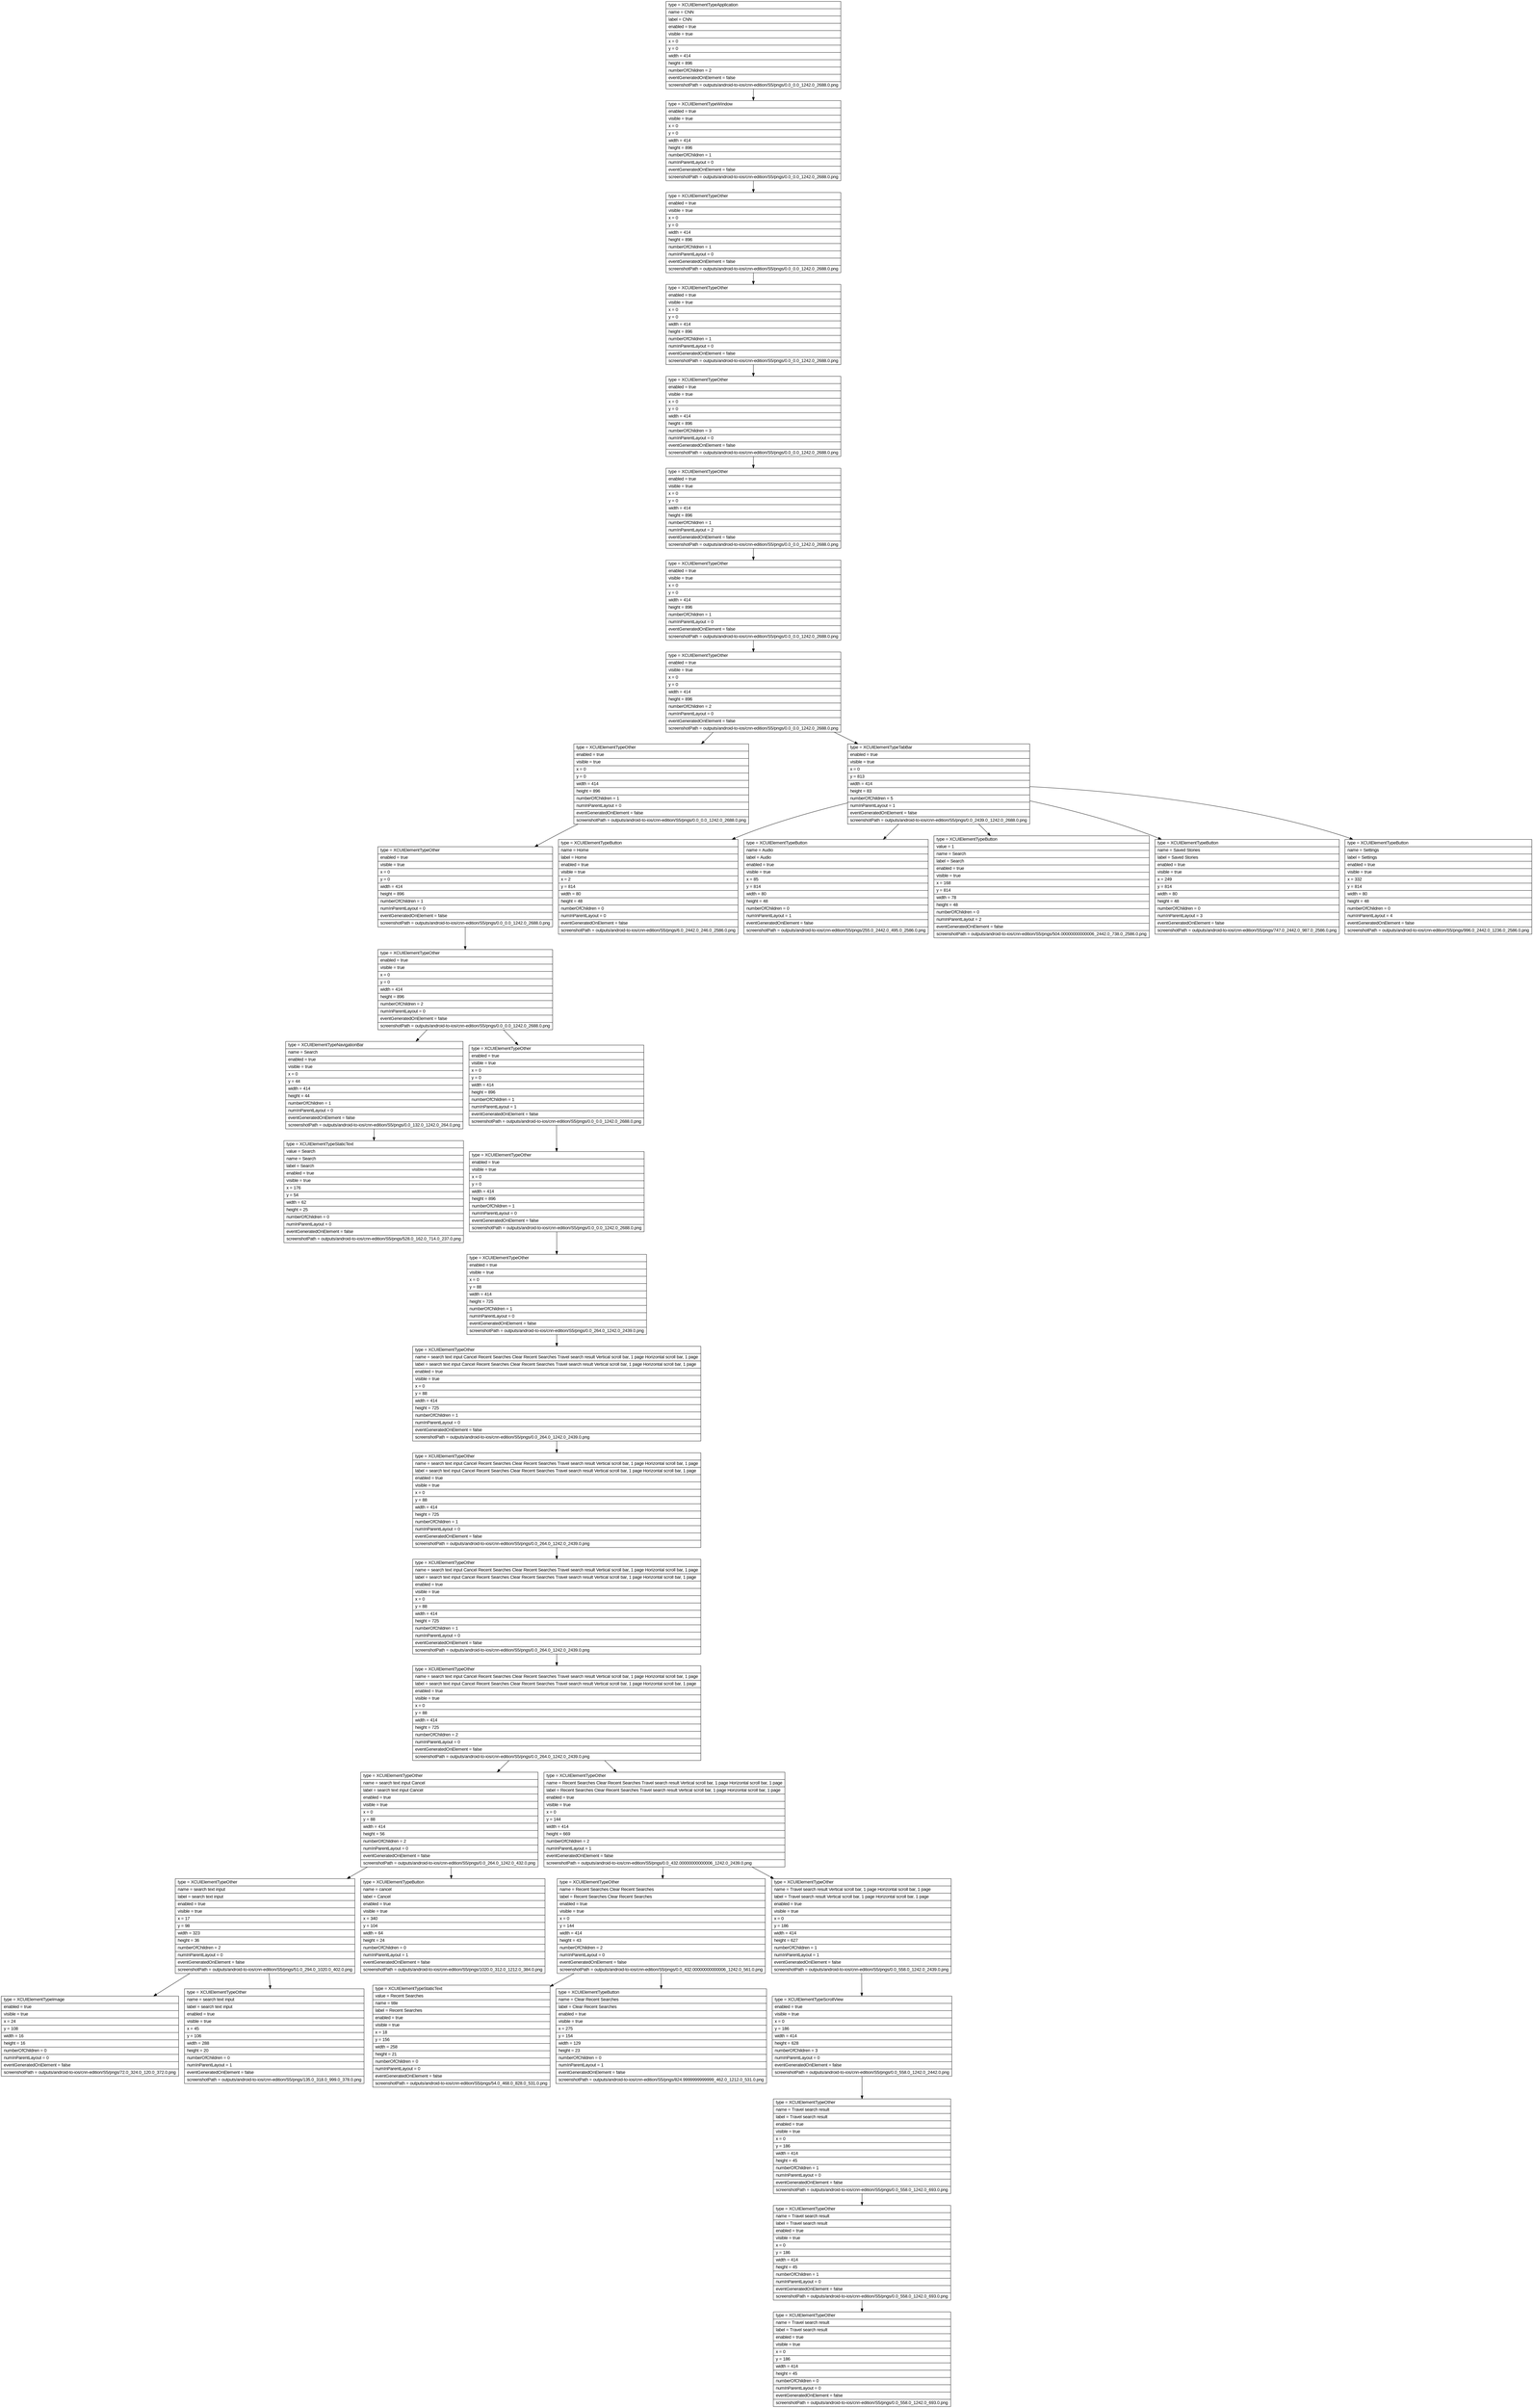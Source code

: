 digraph Layout {

	node [shape=record fontname=Arial];

	0	[label="{type = XCUIElementTypeApplication\l|name = CNN\l|label = CNN\l|enabled = true\l|visible = true\l|x = 0\l|y = 0\l|width = 414\l|height = 896\l|numberOfChildren = 2\l|eventGeneratedOnElement = false \l|screenshotPath = outputs/android-to-ios/cnn-edition/S5/pngs/0.0_0.0_1242.0_2688.0.png\l}"]
	1	[label="{type = XCUIElementTypeWindow\l|enabled = true\l|visible = true\l|x = 0\l|y = 0\l|width = 414\l|height = 896\l|numberOfChildren = 1\l|numInParentLayout = 0\l|eventGeneratedOnElement = false \l|screenshotPath = outputs/android-to-ios/cnn-edition/S5/pngs/0.0_0.0_1242.0_2688.0.png\l}"]
	2	[label="{type = XCUIElementTypeOther\l|enabled = true\l|visible = true\l|x = 0\l|y = 0\l|width = 414\l|height = 896\l|numberOfChildren = 1\l|numInParentLayout = 0\l|eventGeneratedOnElement = false \l|screenshotPath = outputs/android-to-ios/cnn-edition/S5/pngs/0.0_0.0_1242.0_2688.0.png\l}"]
	3	[label="{type = XCUIElementTypeOther\l|enabled = true\l|visible = true\l|x = 0\l|y = 0\l|width = 414\l|height = 896\l|numberOfChildren = 1\l|numInParentLayout = 0\l|eventGeneratedOnElement = false \l|screenshotPath = outputs/android-to-ios/cnn-edition/S5/pngs/0.0_0.0_1242.0_2688.0.png\l}"]
	4	[label="{type = XCUIElementTypeOther\l|enabled = true\l|visible = true\l|x = 0\l|y = 0\l|width = 414\l|height = 896\l|numberOfChildren = 3\l|numInParentLayout = 0\l|eventGeneratedOnElement = false \l|screenshotPath = outputs/android-to-ios/cnn-edition/S5/pngs/0.0_0.0_1242.0_2688.0.png\l}"]
	5	[label="{type = XCUIElementTypeOther\l|enabled = true\l|visible = true\l|x = 0\l|y = 0\l|width = 414\l|height = 896\l|numberOfChildren = 1\l|numInParentLayout = 2\l|eventGeneratedOnElement = false \l|screenshotPath = outputs/android-to-ios/cnn-edition/S5/pngs/0.0_0.0_1242.0_2688.0.png\l}"]
	6	[label="{type = XCUIElementTypeOther\l|enabled = true\l|visible = true\l|x = 0\l|y = 0\l|width = 414\l|height = 896\l|numberOfChildren = 1\l|numInParentLayout = 0\l|eventGeneratedOnElement = false \l|screenshotPath = outputs/android-to-ios/cnn-edition/S5/pngs/0.0_0.0_1242.0_2688.0.png\l}"]
	7	[label="{type = XCUIElementTypeOther\l|enabled = true\l|visible = true\l|x = 0\l|y = 0\l|width = 414\l|height = 896\l|numberOfChildren = 2\l|numInParentLayout = 0\l|eventGeneratedOnElement = false \l|screenshotPath = outputs/android-to-ios/cnn-edition/S5/pngs/0.0_0.0_1242.0_2688.0.png\l}"]
	8	[label="{type = XCUIElementTypeOther\l|enabled = true\l|visible = true\l|x = 0\l|y = 0\l|width = 414\l|height = 896\l|numberOfChildren = 1\l|numInParentLayout = 0\l|eventGeneratedOnElement = false \l|screenshotPath = outputs/android-to-ios/cnn-edition/S5/pngs/0.0_0.0_1242.0_2688.0.png\l}"]
	9	[label="{type = XCUIElementTypeTabBar\l|enabled = true\l|visible = true\l|x = 0\l|y = 813\l|width = 414\l|height = 83\l|numberOfChildren = 5\l|numInParentLayout = 1\l|eventGeneratedOnElement = false \l|screenshotPath = outputs/android-to-ios/cnn-edition/S5/pngs/0.0_2439.0_1242.0_2688.0.png\l}"]
	10	[label="{type = XCUIElementTypeOther\l|enabled = true\l|visible = true\l|x = 0\l|y = 0\l|width = 414\l|height = 896\l|numberOfChildren = 1\l|numInParentLayout = 0\l|eventGeneratedOnElement = false \l|screenshotPath = outputs/android-to-ios/cnn-edition/S5/pngs/0.0_0.0_1242.0_2688.0.png\l}"]
	11	[label="{type = XCUIElementTypeButton\l|name = Home\l|label = Home\l|enabled = true\l|visible = true\l|x = 2\l|y = 814\l|width = 80\l|height = 48\l|numberOfChildren = 0\l|numInParentLayout = 0\l|eventGeneratedOnElement = false \l|screenshotPath = outputs/android-to-ios/cnn-edition/S5/pngs/6.0_2442.0_246.0_2586.0.png\l}"]
	12	[label="{type = XCUIElementTypeButton\l|name = Audio\l|label = Audio\l|enabled = true\l|visible = true\l|x = 85\l|y = 814\l|width = 80\l|height = 48\l|numberOfChildren = 0\l|numInParentLayout = 1\l|eventGeneratedOnElement = false \l|screenshotPath = outputs/android-to-ios/cnn-edition/S5/pngs/255.0_2442.0_495.0_2586.0.png\l}"]
	13	[label="{type = XCUIElementTypeButton\l|value = 1\l|name = Search\l|label = Search\l|enabled = true\l|visible = true\l|x = 168\l|y = 814\l|width = 78\l|height = 48\l|numberOfChildren = 0\l|numInParentLayout = 2\l|eventGeneratedOnElement = false \l|screenshotPath = outputs/android-to-ios/cnn-edition/S5/pngs/504.00000000000006_2442.0_738.0_2586.0.png\l}"]
	14	[label="{type = XCUIElementTypeButton\l|name = Saved Stories\l|label = Saved Stories\l|enabled = true\l|visible = true\l|x = 249\l|y = 814\l|width = 80\l|height = 48\l|numberOfChildren = 0\l|numInParentLayout = 3\l|eventGeneratedOnElement = false \l|screenshotPath = outputs/android-to-ios/cnn-edition/S5/pngs/747.0_2442.0_987.0_2586.0.png\l}"]
	15	[label="{type = XCUIElementTypeButton\l|name = Settings\l|label = Settings\l|enabled = true\l|visible = true\l|x = 332\l|y = 814\l|width = 80\l|height = 48\l|numberOfChildren = 0\l|numInParentLayout = 4\l|eventGeneratedOnElement = false \l|screenshotPath = outputs/android-to-ios/cnn-edition/S5/pngs/996.0_2442.0_1236.0_2586.0.png\l}"]
	16	[label="{type = XCUIElementTypeOther\l|enabled = true\l|visible = true\l|x = 0\l|y = 0\l|width = 414\l|height = 896\l|numberOfChildren = 2\l|numInParentLayout = 0\l|eventGeneratedOnElement = false \l|screenshotPath = outputs/android-to-ios/cnn-edition/S5/pngs/0.0_0.0_1242.0_2688.0.png\l}"]
	17	[label="{type = XCUIElementTypeNavigationBar\l|name = Search\l|enabled = true\l|visible = true\l|x = 0\l|y = 44\l|width = 414\l|height = 44\l|numberOfChildren = 1\l|numInParentLayout = 0\l|eventGeneratedOnElement = false \l|screenshotPath = outputs/android-to-ios/cnn-edition/S5/pngs/0.0_132.0_1242.0_264.0.png\l}"]
	18	[label="{type = XCUIElementTypeOther\l|enabled = true\l|visible = true\l|x = 0\l|y = 0\l|width = 414\l|height = 896\l|numberOfChildren = 1\l|numInParentLayout = 1\l|eventGeneratedOnElement = false \l|screenshotPath = outputs/android-to-ios/cnn-edition/S5/pngs/0.0_0.0_1242.0_2688.0.png\l}"]
	19	[label="{type = XCUIElementTypeStaticText\l|value = Search\l|name = Search\l|label = Search\l|enabled = true\l|visible = true\l|x = 176\l|y = 54\l|width = 62\l|height = 25\l|numberOfChildren = 0\l|numInParentLayout = 0\l|eventGeneratedOnElement = false \l|screenshotPath = outputs/android-to-ios/cnn-edition/S5/pngs/528.0_162.0_714.0_237.0.png\l}"]
	20	[label="{type = XCUIElementTypeOther\l|enabled = true\l|visible = true\l|x = 0\l|y = 0\l|width = 414\l|height = 896\l|numberOfChildren = 1\l|numInParentLayout = 0\l|eventGeneratedOnElement = false \l|screenshotPath = outputs/android-to-ios/cnn-edition/S5/pngs/0.0_0.0_1242.0_2688.0.png\l}"]
	21	[label="{type = XCUIElementTypeOther\l|enabled = true\l|visible = true\l|x = 0\l|y = 88\l|width = 414\l|height = 725\l|numberOfChildren = 1\l|numInParentLayout = 0\l|eventGeneratedOnElement = false \l|screenshotPath = outputs/android-to-ios/cnn-edition/S5/pngs/0.0_264.0_1242.0_2439.0.png\l}"]
	22	[label="{type = XCUIElementTypeOther\l|name =    search text input Cancel Recent Searches Clear Recent Searches Travel   search result Vertical scroll bar, 1 page Horizontal scroll bar, 1 page\l|label =    search text input Cancel Recent Searches Clear Recent Searches Travel   search result Vertical scroll bar, 1 page Horizontal scroll bar, 1 page\l|enabled = true\l|visible = true\l|x = 0\l|y = 88\l|width = 414\l|height = 725\l|numberOfChildren = 1\l|numInParentLayout = 0\l|eventGeneratedOnElement = false \l|screenshotPath = outputs/android-to-ios/cnn-edition/S5/pngs/0.0_264.0_1242.0_2439.0.png\l}"]
	23	[label="{type = XCUIElementTypeOther\l|name =    search text input Cancel Recent Searches Clear Recent Searches Travel   search result Vertical scroll bar, 1 page Horizontal scroll bar, 1 page\l|label =    search text input Cancel Recent Searches Clear Recent Searches Travel   search result Vertical scroll bar, 1 page Horizontal scroll bar, 1 page\l|enabled = true\l|visible = true\l|x = 0\l|y = 88\l|width = 414\l|height = 725\l|numberOfChildren = 1\l|numInParentLayout = 0\l|eventGeneratedOnElement = false \l|screenshotPath = outputs/android-to-ios/cnn-edition/S5/pngs/0.0_264.0_1242.0_2439.0.png\l}"]
	24	[label="{type = XCUIElementTypeOther\l|name =    search text input Cancel Recent Searches Clear Recent Searches Travel   search result Vertical scroll bar, 1 page Horizontal scroll bar, 1 page\l|label =    search text input Cancel Recent Searches Clear Recent Searches Travel   search result Vertical scroll bar, 1 page Horizontal scroll bar, 1 page\l|enabled = true\l|visible = true\l|x = 0\l|y = 88\l|width = 414\l|height = 725\l|numberOfChildren = 1\l|numInParentLayout = 0\l|eventGeneratedOnElement = false \l|screenshotPath = outputs/android-to-ios/cnn-edition/S5/pngs/0.0_264.0_1242.0_2439.0.png\l}"]
	25	[label="{type = XCUIElementTypeOther\l|name =    search text input Cancel Recent Searches Clear Recent Searches Travel   search result Vertical scroll bar, 1 page Horizontal scroll bar, 1 page\l|label =    search text input Cancel Recent Searches Clear Recent Searches Travel   search result Vertical scroll bar, 1 page Horizontal scroll bar, 1 page\l|enabled = true\l|visible = true\l|x = 0\l|y = 88\l|width = 414\l|height = 725\l|numberOfChildren = 2\l|numInParentLayout = 0\l|eventGeneratedOnElement = false \l|screenshotPath = outputs/android-to-ios/cnn-edition/S5/pngs/0.0_264.0_1242.0_2439.0.png\l}"]
	26	[label="{type = XCUIElementTypeOther\l|name =    search text input Cancel\l|label =    search text input Cancel\l|enabled = true\l|visible = true\l|x = 0\l|y = 88\l|width = 414\l|height = 56\l|numberOfChildren = 2\l|numInParentLayout = 0\l|eventGeneratedOnElement = false \l|screenshotPath = outputs/android-to-ios/cnn-edition/S5/pngs/0.0_264.0_1242.0_432.0.png\l}"]
	27	[label="{type = XCUIElementTypeOther\l|name = Recent Searches Clear Recent Searches Travel   search result Vertical scroll bar, 1 page Horizontal scroll bar, 1 page\l|label = Recent Searches Clear Recent Searches Travel   search result Vertical scroll bar, 1 page Horizontal scroll bar, 1 page\l|enabled = true\l|visible = true\l|x = 0\l|y = 144\l|width = 414\l|height = 669\l|numberOfChildren = 2\l|numInParentLayout = 1\l|eventGeneratedOnElement = false \l|screenshotPath = outputs/android-to-ios/cnn-edition/S5/pngs/0.0_432.00000000000006_1242.0_2439.0.png\l}"]
	28	[label="{type = XCUIElementTypeOther\l|name =    search text input\l|label =    search text input\l|enabled = true\l|visible = true\l|x = 17\l|y = 98\l|width = 323\l|height = 36\l|numberOfChildren = 2\l|numInParentLayout = 0\l|eventGeneratedOnElement = false \l|screenshotPath = outputs/android-to-ios/cnn-edition/S5/pngs/51.0_294.0_1020.0_402.0.png\l}"]
	29	[label="{type = XCUIElementTypeButton\l|name = cancel\l|label = Cancel\l|enabled = true\l|visible = true\l|x = 340\l|y = 104\l|width = 64\l|height = 24\l|numberOfChildren = 0\l|numInParentLayout = 1\l|eventGeneratedOnElement = false \l|screenshotPath = outputs/android-to-ios/cnn-edition/S5/pngs/1020.0_312.0_1212.0_384.0.png\l}"]
	30	[label="{type = XCUIElementTypeOther\l|name = Recent Searches Clear Recent Searches\l|label = Recent Searches Clear Recent Searches\l|enabled = true\l|visible = true\l|x = 0\l|y = 144\l|width = 414\l|height = 43\l|numberOfChildren = 2\l|numInParentLayout = 0\l|eventGeneratedOnElement = false \l|screenshotPath = outputs/android-to-ios/cnn-edition/S5/pngs/0.0_432.00000000000006_1242.0_561.0.png\l}"]
	31	[label="{type = XCUIElementTypeOther\l|name = Travel   search result Vertical scroll bar, 1 page Horizontal scroll bar, 1 page\l|label = Travel   search result Vertical scroll bar, 1 page Horizontal scroll bar, 1 page\l|enabled = true\l|visible = true\l|x = 0\l|y = 186\l|width = 414\l|height = 627\l|numberOfChildren = 1\l|numInParentLayout = 1\l|eventGeneratedOnElement = false \l|screenshotPath = outputs/android-to-ios/cnn-edition/S5/pngs/0.0_558.0_1242.0_2439.0.png\l}"]
	32	[label="{type = XCUIElementTypeImage\l|enabled = true\l|visible = true\l|x = 24\l|y = 108\l|width = 16\l|height = 16\l|numberOfChildren = 0\l|numInParentLayout = 0\l|eventGeneratedOnElement = false \l|screenshotPath = outputs/android-to-ios/cnn-edition/S5/pngs/72.0_324.0_120.0_372.0.png\l}"]
	33	[label="{type = XCUIElementTypeOther\l|name =    search text input\l|label =    search text input\l|enabled = true\l|visible = true\l|x = 45\l|y = 106\l|width = 288\l|height = 20\l|numberOfChildren = 0\l|numInParentLayout = 1\l|eventGeneratedOnElement = false \l|screenshotPath = outputs/android-to-ios/cnn-edition/S5/pngs/135.0_318.0_999.0_378.0.png\l}"]
	34	[label="{type = XCUIElementTypeStaticText\l|value = Recent Searches\l|name = title\l|label = Recent Searches\l|enabled = true\l|visible = true\l|x = 18\l|y = 156\l|width = 258\l|height = 21\l|numberOfChildren = 0\l|numInParentLayout = 0\l|eventGeneratedOnElement = false \l|screenshotPath = outputs/android-to-ios/cnn-edition/S5/pngs/54.0_468.0_828.0_531.0.png\l}"]
	35	[label="{type = XCUIElementTypeButton\l|name = Clear Recent Searches\l|label = Clear Recent Searches\l|enabled = true\l|visible = true\l|x = 275\l|y = 154\l|width = 129\l|height = 23\l|numberOfChildren = 0\l|numInParentLayout = 1\l|eventGeneratedOnElement = false \l|screenshotPath = outputs/android-to-ios/cnn-edition/S5/pngs/824.9999999999999_462.0_1212.0_531.0.png\l}"]
	36	[label="{type = XCUIElementTypeScrollView\l|enabled = true\l|visible = true\l|x = 0\l|y = 186\l|width = 414\l|height = 628\l|numberOfChildren = 3\l|numInParentLayout = 0\l|eventGeneratedOnElement = false \l|screenshotPath = outputs/android-to-ios/cnn-edition/S5/pngs/0.0_558.0_1242.0_2442.0.png\l}"]
	37	[label="{type = XCUIElementTypeOther\l|name = Travel   search result\l|label = Travel   search result\l|enabled = true\l|visible = true\l|x = 0\l|y = 186\l|width = 414\l|height = 45\l|numberOfChildren = 1\l|numInParentLayout = 0\l|eventGeneratedOnElement = false \l|screenshotPath = outputs/android-to-ios/cnn-edition/S5/pngs/0.0_558.0_1242.0_693.0.png\l}"]
	38	[label="{type = XCUIElementTypeOther\l|name = Travel   search result\l|label = Travel   search result\l|enabled = true\l|visible = true\l|x = 0\l|y = 186\l|width = 414\l|height = 45\l|numberOfChildren = 1\l|numInParentLayout = 0\l|eventGeneratedOnElement = false \l|screenshotPath = outputs/android-to-ios/cnn-edition/S5/pngs/0.0_558.0_1242.0_693.0.png\l}"]
	39	[label="{type = XCUIElementTypeOther\l|name = Travel   search result\l|label = Travel   search result\l|enabled = true\l|visible = true\l|x = 0\l|y = 186\l|width = 414\l|height = 45\l|numberOfChildren = 0\l|numInParentLayout = 0\l|eventGeneratedOnElement = false \l|screenshotPath = outputs/android-to-ios/cnn-edition/S5/pngs/0.0_558.0_1242.0_693.0.png\l}"]


	0 -> 1
	1 -> 2
	2 -> 3
	3 -> 4
	4 -> 5
	5 -> 6
	6 -> 7
	7 -> 8
	7 -> 9
	8 -> 10
	9 -> 11
	9 -> 12
	9 -> 13
	9 -> 14
	9 -> 15
	10 -> 16
	16 -> 17
	16 -> 18
	17 -> 19
	18 -> 20
	20 -> 21
	21 -> 22
	22 -> 23
	23 -> 24
	24 -> 25
	25 -> 26
	25 -> 27
	26 -> 28
	26 -> 29
	27 -> 30
	27 -> 31
	28 -> 32
	28 -> 33
	30 -> 34
	30 -> 35
	31 -> 36
	36 -> 37
	37 -> 38
	38 -> 39


}